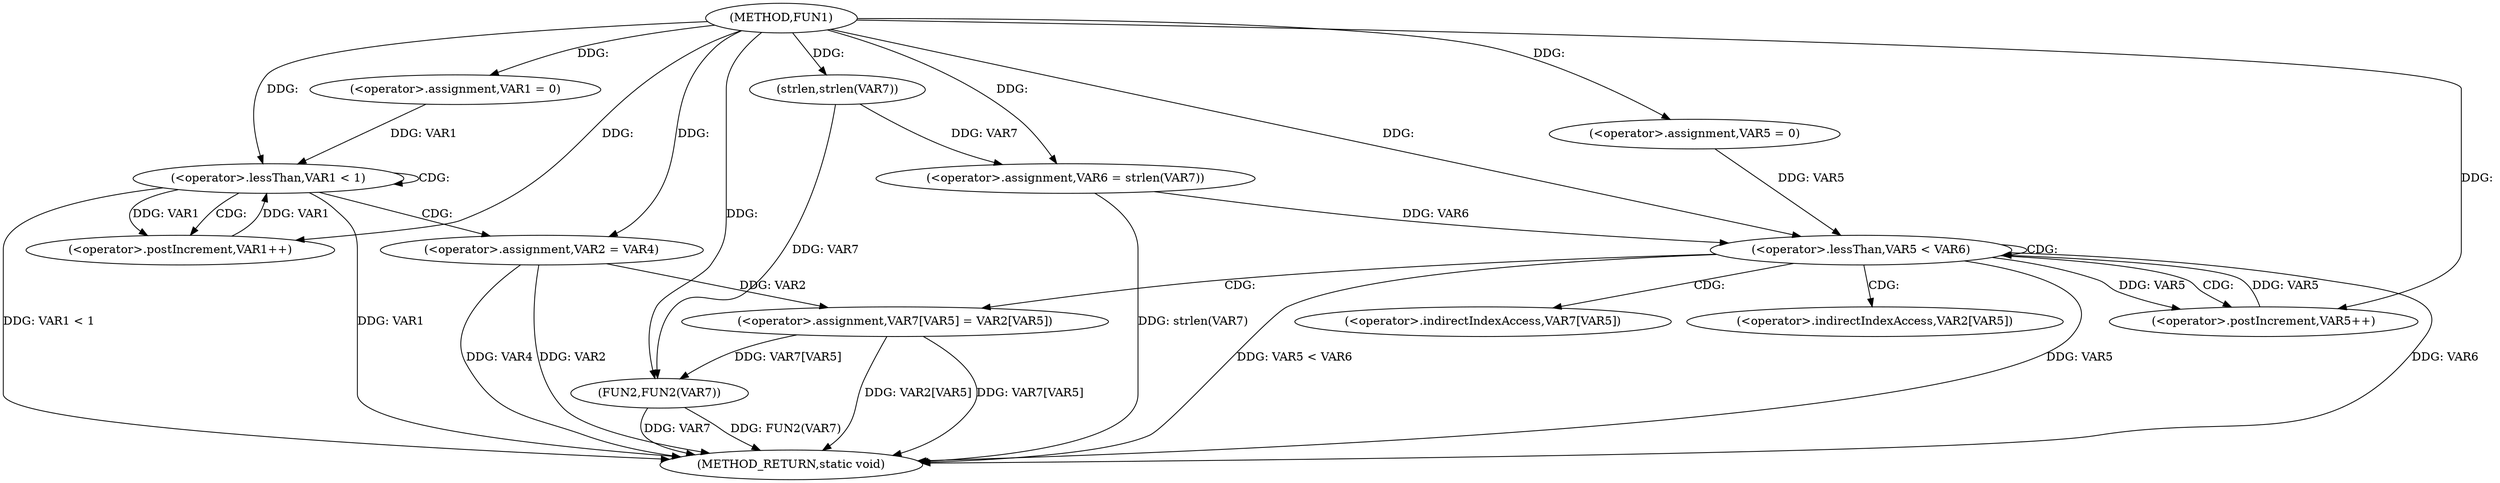 digraph FUN1 {  
"1000100" [label = "(METHOD,FUN1)" ]
"1000146" [label = "(METHOD_RETURN,static void)" ]
"1000107" [label = "(<operator>.assignment,VAR1 = 0)" ]
"1000110" [label = "(<operator>.lessThan,VAR1 < 1)" ]
"1000113" [label = "(<operator>.postIncrement,VAR1++)" ]
"1000116" [label = "(<operator>.assignment,VAR2 = VAR4)" ]
"1000123" [label = "(<operator>.assignment,VAR6 = strlen(VAR7))" ]
"1000125" [label = "(strlen,strlen(VAR7))" ]
"1000128" [label = "(<operator>.assignment,VAR5 = 0)" ]
"1000131" [label = "(<operator>.lessThan,VAR5 < VAR6)" ]
"1000134" [label = "(<operator>.postIncrement,VAR5++)" ]
"1000137" [label = "(<operator>.assignment,VAR7[VAR5] = VAR2[VAR5])" ]
"1000144" [label = "(FUN2,FUN2(VAR7))" ]
"1000138" [label = "(<operator>.indirectIndexAccess,VAR7[VAR5])" ]
"1000141" [label = "(<operator>.indirectIndexAccess,VAR2[VAR5])" ]
  "1000116" -> "1000146"  [ label = "DDG: VAR2"] 
  "1000123" -> "1000146"  [ label = "DDG: strlen(VAR7)"] 
  "1000116" -> "1000146"  [ label = "DDG: VAR4"] 
  "1000131" -> "1000146"  [ label = "DDG: VAR6"] 
  "1000144" -> "1000146"  [ label = "DDG: VAR7"] 
  "1000131" -> "1000146"  [ label = "DDG: VAR5 < VAR6"] 
  "1000131" -> "1000146"  [ label = "DDG: VAR5"] 
  "1000137" -> "1000146"  [ label = "DDG: VAR2[VAR5]"] 
  "1000144" -> "1000146"  [ label = "DDG: FUN2(VAR7)"] 
  "1000110" -> "1000146"  [ label = "DDG: VAR1 < 1"] 
  "1000137" -> "1000146"  [ label = "DDG: VAR7[VAR5]"] 
  "1000110" -> "1000146"  [ label = "DDG: VAR1"] 
  "1000100" -> "1000107"  [ label = "DDG: "] 
  "1000107" -> "1000110"  [ label = "DDG: VAR1"] 
  "1000113" -> "1000110"  [ label = "DDG: VAR1"] 
  "1000100" -> "1000110"  [ label = "DDG: "] 
  "1000110" -> "1000113"  [ label = "DDG: VAR1"] 
  "1000100" -> "1000113"  [ label = "DDG: "] 
  "1000100" -> "1000116"  [ label = "DDG: "] 
  "1000125" -> "1000123"  [ label = "DDG: VAR7"] 
  "1000100" -> "1000123"  [ label = "DDG: "] 
  "1000100" -> "1000125"  [ label = "DDG: "] 
  "1000100" -> "1000128"  [ label = "DDG: "] 
  "1000128" -> "1000131"  [ label = "DDG: VAR5"] 
  "1000134" -> "1000131"  [ label = "DDG: VAR5"] 
  "1000100" -> "1000131"  [ label = "DDG: "] 
  "1000123" -> "1000131"  [ label = "DDG: VAR6"] 
  "1000131" -> "1000134"  [ label = "DDG: VAR5"] 
  "1000100" -> "1000134"  [ label = "DDG: "] 
  "1000116" -> "1000137"  [ label = "DDG: VAR2"] 
  "1000125" -> "1000144"  [ label = "DDG: VAR7"] 
  "1000137" -> "1000144"  [ label = "DDG: VAR7[VAR5]"] 
  "1000100" -> "1000144"  [ label = "DDG: "] 
  "1000110" -> "1000110"  [ label = "CDG: "] 
  "1000110" -> "1000116"  [ label = "CDG: "] 
  "1000110" -> "1000113"  [ label = "CDG: "] 
  "1000131" -> "1000137"  [ label = "CDG: "] 
  "1000131" -> "1000141"  [ label = "CDG: "] 
  "1000131" -> "1000131"  [ label = "CDG: "] 
  "1000131" -> "1000138"  [ label = "CDG: "] 
  "1000131" -> "1000134"  [ label = "CDG: "] 
}
